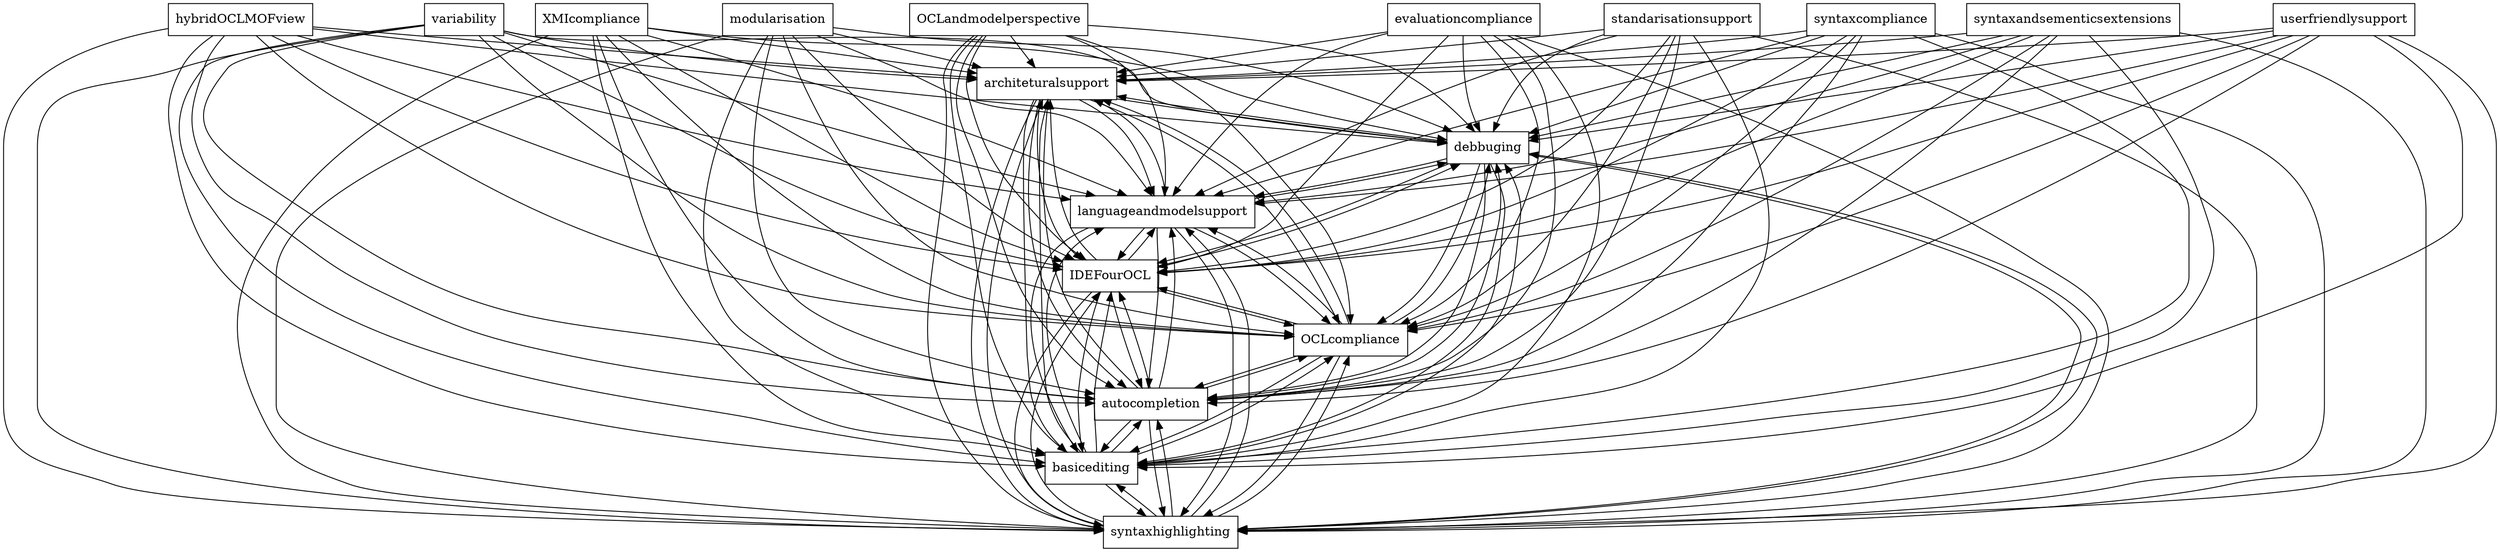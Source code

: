 digraph{
graph [rankdir=TB];
node [shape=box];
edge [arrowhead=normal];
0[label="OCLandmodelperspective",]
1[label="variability",]
2[label="architeturalsupport",]
3[label="debbuging",]
4[label="syntaxhighlighting",]
5[label="syntaxandsementicsextensions",]
6[label="basicediting",]
7[label="modularisation",]
8[label="XMIcompliance",]
9[label="standarisationsupport",]
10[label="autocompletion",]
11[label="OCLcompliance",]
12[label="IDEFourOCL",]
13[label="syntaxcompliance",]
14[label="hybridOCLMOFview",]
15[label="userfriendlysupport",]
16[label="evaluationcompliance",]
17[label="languageandmodelsupport",]
0->2[label="",]
0->3[label="",]
0->4[label="",]
0->6[label="",]
0->10[label="",]
0->11[label="",]
0->12[label="",]
0->17[label="",]
1->2[label="",]
1->3[label="",]
1->4[label="",]
1->6[label="",]
1->10[label="",]
1->11[label="",]
1->12[label="",]
1->17[label="",]
2->3[label="",]
2->4[label="",]
2->6[label="",]
2->10[label="",]
2->11[label="",]
2->12[label="",]
2->17[label="",]
3->2[label="",]
3->4[label="",]
3->6[label="",]
3->10[label="",]
3->11[label="",]
3->12[label="",]
3->17[label="",]
4->2[label="",]
4->3[label="",]
4->6[label="",]
4->10[label="",]
4->11[label="",]
4->12[label="",]
4->17[label="",]
5->2[label="",]
5->3[label="",]
5->4[label="",]
5->6[label="",]
5->10[label="",]
5->11[label="",]
5->12[label="",]
5->17[label="",]
6->2[label="",]
6->3[label="",]
6->4[label="",]
6->10[label="",]
6->11[label="",]
6->12[label="",]
6->17[label="",]
7->2[label="",]
7->3[label="",]
7->4[label="",]
7->6[label="",]
7->10[label="",]
7->11[label="",]
7->12[label="",]
7->17[label="",]
8->2[label="",]
8->3[label="",]
8->4[label="",]
8->6[label="",]
8->10[label="",]
8->11[label="",]
8->12[label="",]
8->17[label="",]
9->2[label="",]
9->3[label="",]
9->4[label="",]
9->6[label="",]
9->10[label="",]
9->11[label="",]
9->12[label="",]
9->17[label="",]
10->2[label="",]
10->3[label="",]
10->4[label="",]
10->6[label="",]
10->11[label="",]
10->12[label="",]
10->17[label="",]
11->2[label="",]
11->3[label="",]
11->4[label="",]
11->6[label="",]
11->10[label="",]
11->12[label="",]
11->17[label="",]
12->2[label="",]
12->3[label="",]
12->4[label="",]
12->6[label="",]
12->10[label="",]
12->11[label="",]
12->17[label="",]
13->2[label="",]
13->3[label="",]
13->4[label="",]
13->6[label="",]
13->10[label="",]
13->11[label="",]
13->12[label="",]
13->17[label="",]
14->2[label="",]
14->3[label="",]
14->4[label="",]
14->6[label="",]
14->10[label="",]
14->11[label="",]
14->12[label="",]
14->17[label="",]
15->2[label="",]
15->3[label="",]
15->4[label="",]
15->6[label="",]
15->10[label="",]
15->11[label="",]
15->12[label="",]
15->17[label="",]
16->2[label="",]
16->3[label="",]
16->4[label="",]
16->6[label="",]
16->10[label="",]
16->11[label="",]
16->12[label="",]
16->17[label="",]
17->2[label="",]
17->3[label="",]
17->4[label="",]
17->6[label="",]
17->10[label="",]
17->11[label="",]
17->12[label="",]
}
